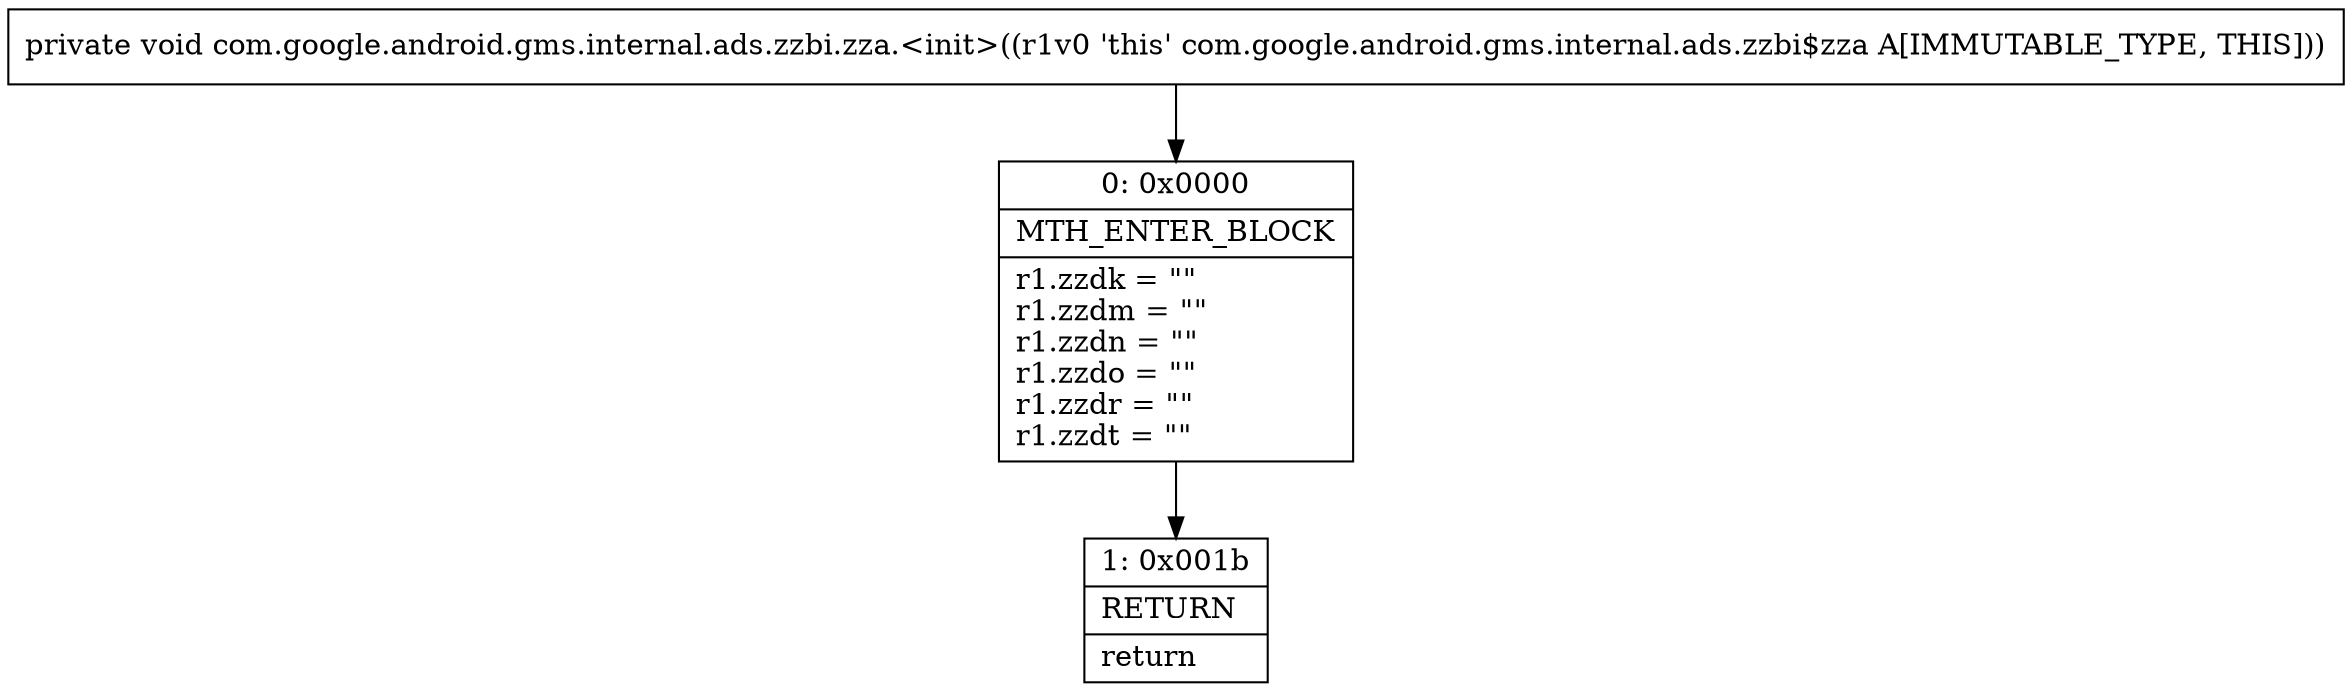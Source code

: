 digraph "CFG forcom.google.android.gms.internal.ads.zzbi.zza.\<init\>()V" {
Node_0 [shape=record,label="{0\:\ 0x0000|MTH_ENTER_BLOCK\l|r1.zzdk = \"\"\lr1.zzdm = \"\"\lr1.zzdn = \"\"\lr1.zzdo = \"\"\lr1.zzdr = \"\"\lr1.zzdt = \"\"\l}"];
Node_1 [shape=record,label="{1\:\ 0x001b|RETURN\l|return\l}"];
MethodNode[shape=record,label="{private void com.google.android.gms.internal.ads.zzbi.zza.\<init\>((r1v0 'this' com.google.android.gms.internal.ads.zzbi$zza A[IMMUTABLE_TYPE, THIS])) }"];
MethodNode -> Node_0;
Node_0 -> Node_1;
}

